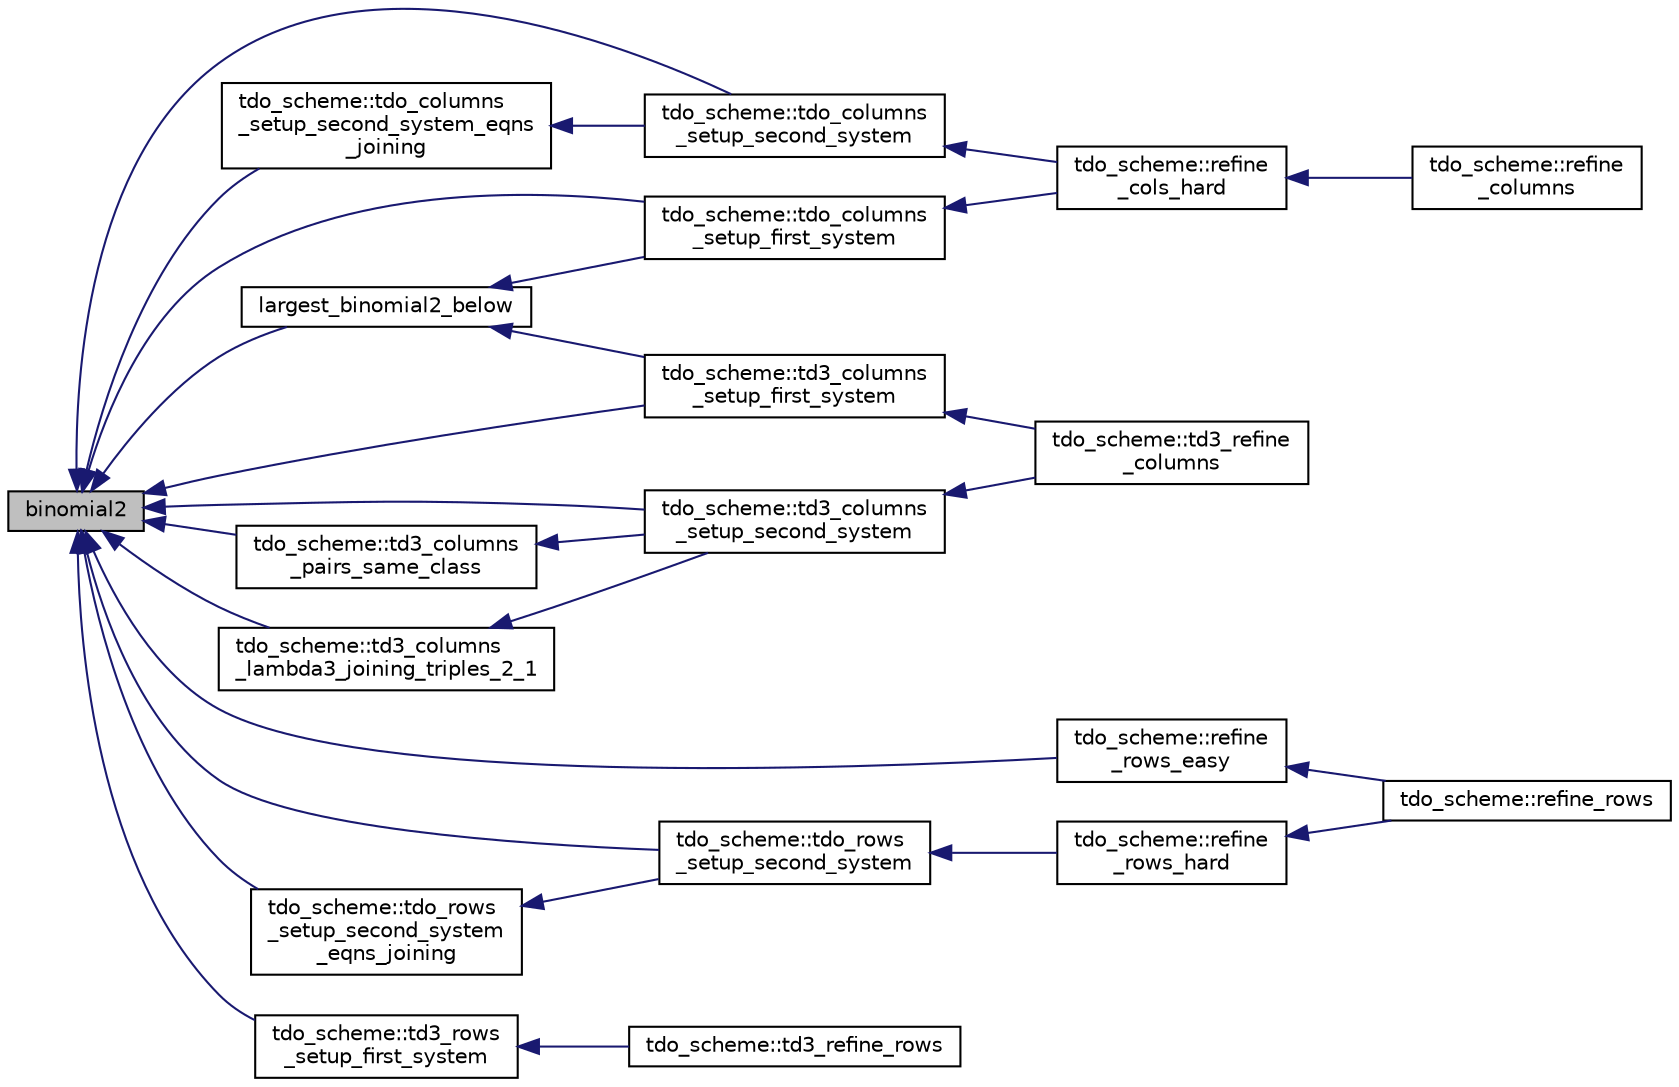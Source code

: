 digraph "binomial2"
{
  edge [fontname="Helvetica",fontsize="10",labelfontname="Helvetica",labelfontsize="10"];
  node [fontname="Helvetica",fontsize="10",shape=record];
  rankdir="LR";
  Node2399 [label="binomial2",height=0.2,width=0.4,color="black", fillcolor="grey75", style="filled", fontcolor="black"];
  Node2399 -> Node2400 [dir="back",color="midnightblue",fontsize="10",style="solid",fontname="Helvetica"];
  Node2400 [label="largest_binomial2_below",height=0.2,width=0.4,color="black", fillcolor="white", style="filled",URL="$d3/d00/inc__gen__global_8_c.html#ac29dc2ad2206ed721e1577c90eaffbc8"];
  Node2400 -> Node2401 [dir="back",color="midnightblue",fontsize="10",style="solid",fontname="Helvetica"];
  Node2401 [label="tdo_scheme::tdo_columns\l_setup_first_system",height=0.2,width=0.4,color="black", fillcolor="white", style="filled",URL="$d7/dbc/classtdo__scheme.html#a78bb155293588565c1b4398453b5e398"];
  Node2401 -> Node2402 [dir="back",color="midnightblue",fontsize="10",style="solid",fontname="Helvetica"];
  Node2402 [label="tdo_scheme::refine\l_cols_hard",height=0.2,width=0.4,color="black", fillcolor="white", style="filled",URL="$d7/dbc/classtdo__scheme.html#a738899416e9ca22983f8c9edbbd6e750"];
  Node2402 -> Node2403 [dir="back",color="midnightblue",fontsize="10",style="solid",fontname="Helvetica"];
  Node2403 [label="tdo_scheme::refine\l_columns",height=0.2,width=0.4,color="black", fillcolor="white", style="filled",URL="$d7/dbc/classtdo__scheme.html#a99db741130b31c6cf2982a460ccb7ccd"];
  Node2400 -> Node2404 [dir="back",color="midnightblue",fontsize="10",style="solid",fontname="Helvetica"];
  Node2404 [label="tdo_scheme::td3_columns\l_setup_first_system",height=0.2,width=0.4,color="black", fillcolor="white", style="filled",URL="$d7/dbc/classtdo__scheme.html#a41a3bc5b830bd67109f16d8ab6ec0fb7"];
  Node2404 -> Node2405 [dir="back",color="midnightblue",fontsize="10",style="solid",fontname="Helvetica"];
  Node2405 [label="tdo_scheme::td3_refine\l_columns",height=0.2,width=0.4,color="black", fillcolor="white", style="filled",URL="$d7/dbc/classtdo__scheme.html#a97cc9ab401a79f972dbfb34a4c371d30"];
  Node2399 -> Node2406 [dir="back",color="midnightblue",fontsize="10",style="solid",fontname="Helvetica"];
  Node2406 [label="tdo_scheme::refine\l_rows_easy",height=0.2,width=0.4,color="black", fillcolor="white", style="filled",URL="$d7/dbc/classtdo__scheme.html#a4eb0c42c823a3543624cbca3a790d055"];
  Node2406 -> Node2407 [dir="back",color="midnightblue",fontsize="10",style="solid",fontname="Helvetica"];
  Node2407 [label="tdo_scheme::refine_rows",height=0.2,width=0.4,color="black", fillcolor="white", style="filled",URL="$d7/dbc/classtdo__scheme.html#a46e53efbb78910f9f40c6c747ef2e12a"];
  Node2399 -> Node2408 [dir="back",color="midnightblue",fontsize="10",style="solid",fontname="Helvetica"];
  Node2408 [label="tdo_scheme::tdo_rows\l_setup_second_system",height=0.2,width=0.4,color="black", fillcolor="white", style="filled",URL="$d7/dbc/classtdo__scheme.html#a2696ae51d7d125632db1919c9970048a"];
  Node2408 -> Node2409 [dir="back",color="midnightblue",fontsize="10",style="solid",fontname="Helvetica"];
  Node2409 [label="tdo_scheme::refine\l_rows_hard",height=0.2,width=0.4,color="black", fillcolor="white", style="filled",URL="$d7/dbc/classtdo__scheme.html#ad31c51c06f5d669f6d22bac350531e69"];
  Node2409 -> Node2407 [dir="back",color="midnightblue",fontsize="10",style="solid",fontname="Helvetica"];
  Node2399 -> Node2410 [dir="back",color="midnightblue",fontsize="10",style="solid",fontname="Helvetica"];
  Node2410 [label="tdo_scheme::tdo_rows\l_setup_second_system\l_eqns_joining",height=0.2,width=0.4,color="black", fillcolor="white", style="filled",URL="$d7/dbc/classtdo__scheme.html#a5471aa8f875a23a6d9d70f5d72618e95"];
  Node2410 -> Node2408 [dir="back",color="midnightblue",fontsize="10",style="solid",fontname="Helvetica"];
  Node2399 -> Node2401 [dir="back",color="midnightblue",fontsize="10",style="solid",fontname="Helvetica"];
  Node2399 -> Node2411 [dir="back",color="midnightblue",fontsize="10",style="solid",fontname="Helvetica"];
  Node2411 [label="tdo_scheme::tdo_columns\l_setup_second_system",height=0.2,width=0.4,color="black", fillcolor="white", style="filled",URL="$d7/dbc/classtdo__scheme.html#aaef7640a4577694958c6919ac32e6fb5"];
  Node2411 -> Node2402 [dir="back",color="midnightblue",fontsize="10",style="solid",fontname="Helvetica"];
  Node2399 -> Node2412 [dir="back",color="midnightblue",fontsize="10",style="solid",fontname="Helvetica"];
  Node2412 [label="tdo_scheme::tdo_columns\l_setup_second_system_eqns\l_joining",height=0.2,width=0.4,color="black", fillcolor="white", style="filled",URL="$d7/dbc/classtdo__scheme.html#a00a84291c06fdcfd814afa2dbfb1fda0"];
  Node2412 -> Node2411 [dir="back",color="midnightblue",fontsize="10",style="solid",fontname="Helvetica"];
  Node2399 -> Node2413 [dir="back",color="midnightblue",fontsize="10",style="solid",fontname="Helvetica"];
  Node2413 [label="tdo_scheme::td3_rows\l_setup_first_system",height=0.2,width=0.4,color="black", fillcolor="white", style="filled",URL="$d7/dbc/classtdo__scheme.html#ad09f6363c43350f6e7fa1ee0b9420530"];
  Node2413 -> Node2414 [dir="back",color="midnightblue",fontsize="10",style="solid",fontname="Helvetica"];
  Node2414 [label="tdo_scheme::td3_refine_rows",height=0.2,width=0.4,color="black", fillcolor="white", style="filled",URL="$d7/dbc/classtdo__scheme.html#a408d97466d7eb8ab85a8b4f89d450481"];
  Node2399 -> Node2404 [dir="back",color="midnightblue",fontsize="10",style="solid",fontname="Helvetica"];
  Node2399 -> Node2415 [dir="back",color="midnightblue",fontsize="10",style="solid",fontname="Helvetica"];
  Node2415 [label="tdo_scheme::td3_columns\l_setup_second_system",height=0.2,width=0.4,color="black", fillcolor="white", style="filled",URL="$d7/dbc/classtdo__scheme.html#a21664530cbf05cf829360e9842a0f509"];
  Node2415 -> Node2405 [dir="back",color="midnightblue",fontsize="10",style="solid",fontname="Helvetica"];
  Node2399 -> Node2416 [dir="back",color="midnightblue",fontsize="10",style="solid",fontname="Helvetica"];
  Node2416 [label="tdo_scheme::td3_columns\l_pairs_same_class",height=0.2,width=0.4,color="black", fillcolor="white", style="filled",URL="$d7/dbc/classtdo__scheme.html#a462fb2835fa74d5eedf15a494d04e4bb"];
  Node2416 -> Node2415 [dir="back",color="midnightblue",fontsize="10",style="solid",fontname="Helvetica"];
  Node2399 -> Node2417 [dir="back",color="midnightblue",fontsize="10",style="solid",fontname="Helvetica"];
  Node2417 [label="tdo_scheme::td3_columns\l_lambda3_joining_triples_2_1",height=0.2,width=0.4,color="black", fillcolor="white", style="filled",URL="$d7/dbc/classtdo__scheme.html#aa2cd70ed8bafa3c5a69d5395bdede8d1"];
  Node2417 -> Node2415 [dir="back",color="midnightblue",fontsize="10",style="solid",fontname="Helvetica"];
}

